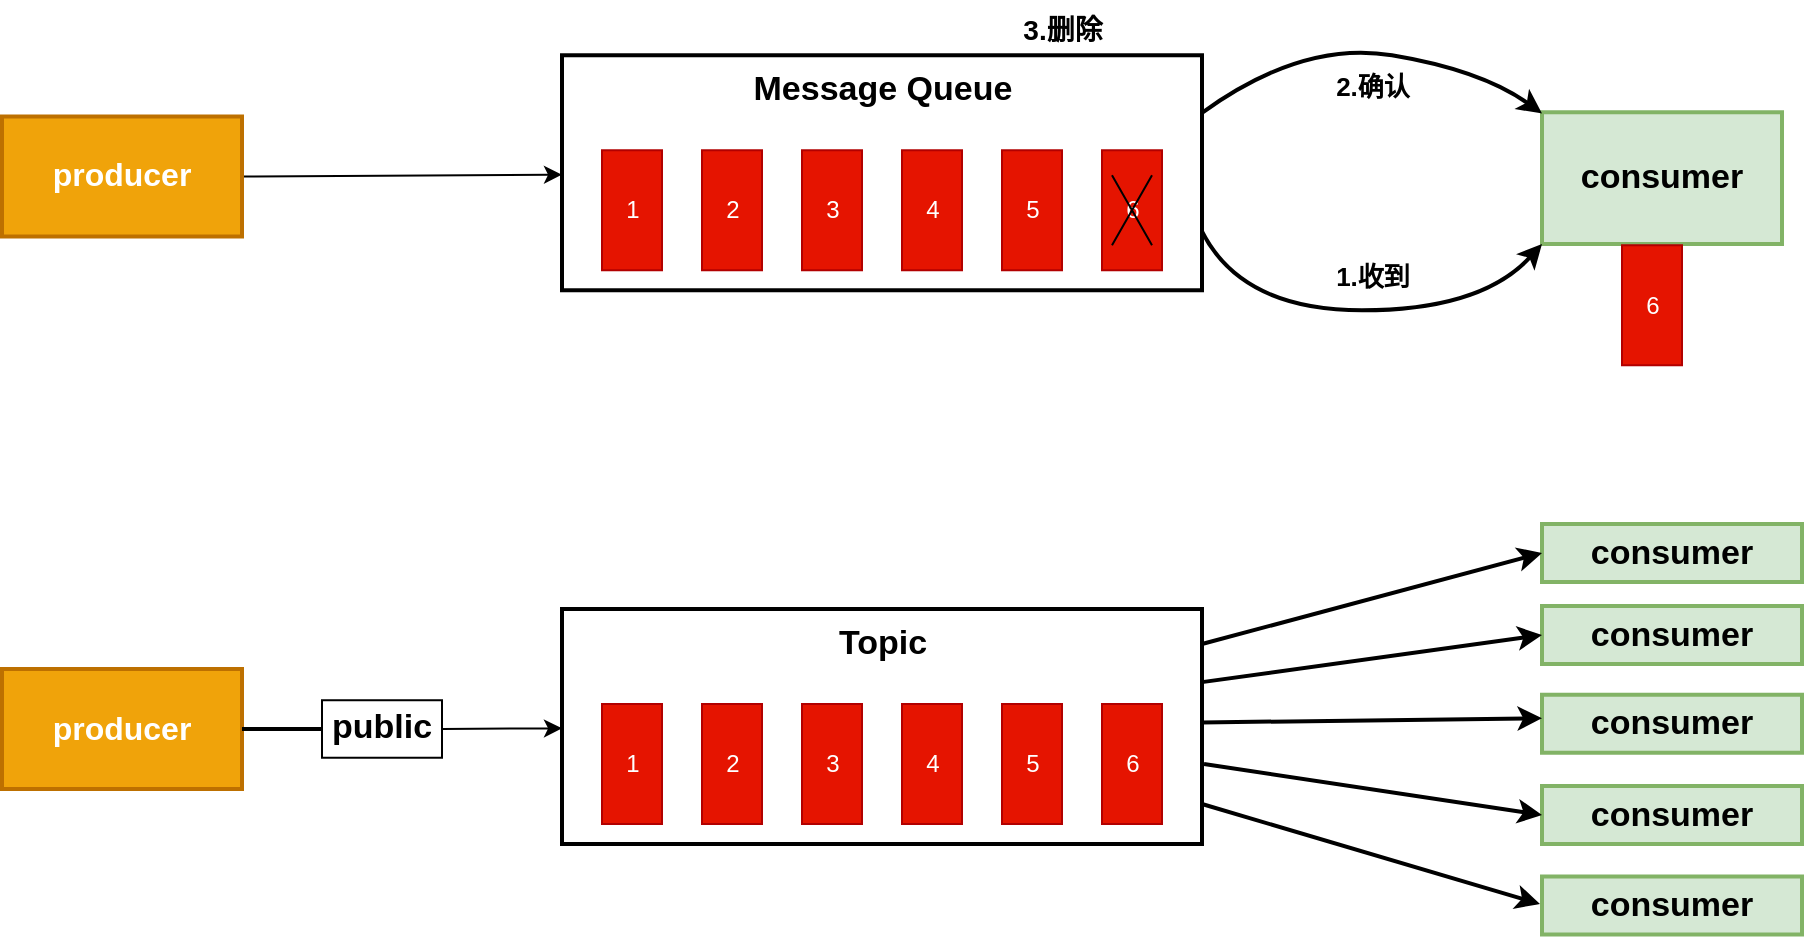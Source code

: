 <mxfile version="13.9.9" type="device"><diagram id="W5v3p3t0BVKL6VRRERET" name="第 1 页"><mxGraphModel dx="1422" dy="822" grid="1" gridSize="10" guides="1" tooltips="1" connect="1" arrows="0" fold="1" page="1" pageScale="1" pageWidth="1169" pageHeight="827" math="0" shadow="0"><root><mxCell id="0"/><mxCell id="1" parent="0"/><mxCell id="_L6VzadAj01V6hA8bfn6-4" value="" style="rounded=0;whiteSpace=wrap;html=1;strokeWidth=2;" vertex="1" parent="1"><mxGeometry x="400" y="145.63" width="320" height="117.5" as="geometry"/></mxCell><mxCell id="_L6VzadAj01V6hA8bfn6-12" value="2" style="html=1;direction=south;fillColor=#e51400;strokeColor=#B20000;fontColor=#ffffff;" vertex="1" parent="1"><mxGeometry x="470" y="193.13" width="30" height="60" as="geometry"/></mxCell><mxCell id="_L6VzadAj01V6hA8bfn6-13" value="3" style="html=1;direction=south;fillColor=#e51400;strokeColor=#B20000;fontColor=#ffffff;" vertex="1" parent="1"><mxGeometry x="520" y="193.13" width="30" height="60" as="geometry"/></mxCell><mxCell id="_L6VzadAj01V6hA8bfn6-14" value="4" style="html=1;direction=south;fillColor=#e51400;strokeColor=#B20000;fontColor=#ffffff;" vertex="1" parent="1"><mxGeometry x="570" y="193.13" width="30" height="60" as="geometry"/></mxCell><mxCell id="_L6VzadAj01V6hA8bfn6-15" value="5" style="html=1;direction=south;fillColor=#e51400;strokeColor=#B20000;fontColor=#ffffff;" vertex="1" parent="1"><mxGeometry x="620" y="193.13" width="30" height="60" as="geometry"/></mxCell><mxCell id="_L6VzadAj01V6hA8bfn6-16" value="6" style="html=1;direction=south;fillColor=#e51400;strokeColor=#B20000;fontColor=#ffffff;" vertex="1" parent="1"><mxGeometry x="670" y="193.13" width="30" height="60" as="geometry"/></mxCell><mxCell id="_L6VzadAj01V6hA8bfn6-18" value="&lt;b style=&quot;font-size: 17px;&quot;&gt;&lt;font style=&quot;font-size: 17px;&quot;&gt;Message Queue&lt;/font&gt;&lt;/b&gt;" style="text;html=1;strokeColor=none;fillColor=none;align=center;verticalAlign=middle;whiteSpace=wrap;rounded=0;fontSize=17;" vertex="1" parent="1"><mxGeometry x="430.62" y="153.13" width="258.75" height="20" as="geometry"/></mxCell><mxCell id="_L6VzadAj01V6hA8bfn6-20" value="" style="endArrow=classic;html=1;exitX=1;exitY=0.5;exitDx=0;exitDy=0;" edge="1" parent="1" source="_L6VzadAj01V6hA8bfn6-23" target="_L6VzadAj01V6hA8bfn6-4"><mxGeometry width="50" height="50" relative="1" as="geometry"><mxPoint x="250" y="205" as="sourcePoint"/><mxPoint x="630" y="495" as="targetPoint"/></mxGeometry></mxCell><mxCell id="_L6VzadAj01V6hA8bfn6-21" value="1" style="html=1;direction=south;fillColor=#e51400;strokeColor=#B20000;fontColor=#ffffff;" vertex="1" parent="1"><mxGeometry x="420" y="193.13" width="30" height="60" as="geometry"/></mxCell><mxCell id="_L6VzadAj01V6hA8bfn6-23" value="&lt;b&gt;&lt;font style=&quot;font-size: 16px&quot;&gt;producer&lt;/font&gt;&lt;/b&gt;" style="rounded=0;whiteSpace=wrap;html=1;strokeWidth=2;fontSize=17;fillColor=#f0a30a;strokeColor=#BD7000;fontColor=#ffffff;" vertex="1" parent="1"><mxGeometry x="120" y="176.25" width="120" height="60" as="geometry"/></mxCell><mxCell id="_L6VzadAj01V6hA8bfn6-24" value="&lt;b&gt;consumer&lt;/b&gt;" style="rounded=0;whiteSpace=wrap;html=1;strokeWidth=2;fontSize=17;fillColor=#d5e8d4;strokeColor=#82b366;" vertex="1" parent="1"><mxGeometry x="890" y="174.13" width="120" height="65.87" as="geometry"/></mxCell><mxCell id="_L6VzadAj01V6hA8bfn6-29" value="" style="curved=1;endArrow=classic;html=1;fontSize=17;exitX=1;exitY=0.75;exitDx=0;exitDy=0;entryX=0;entryY=1;entryDx=0;entryDy=0;strokeWidth=2;" edge="1" parent="1" source="_L6VzadAj01V6hA8bfn6-4" target="_L6VzadAj01V6hA8bfn6-24"><mxGeometry width="50" height="50" relative="1" as="geometry"><mxPoint x="770" y="253.13" as="sourcePoint"/><mxPoint x="890" y="243.13" as="targetPoint"/><Array as="points"><mxPoint x="740" y="273.13"/><mxPoint x="860" y="273.13"/></Array></mxGeometry></mxCell><mxCell id="_L6VzadAj01V6hA8bfn6-32" value="&lt;b&gt;&lt;font style=&quot;font-size: 13px&quot;&gt;1.收到&lt;/font&gt;&lt;/b&gt;" style="text;html=1;align=center;verticalAlign=middle;resizable=0;points=[];autosize=1;fontSize=17;" vertex="1" parent="1"><mxGeometry x="780" y="240.63" width="50" height="30" as="geometry"/></mxCell><mxCell id="_L6VzadAj01V6hA8bfn6-33" value="" style="curved=1;endArrow=classic;html=1;fontSize=17;exitX=1;exitY=0.75;exitDx=0;exitDy=0;entryX=0;entryY=1;entryDx=0;entryDy=0;strokeWidth=2;" edge="1" parent="1"><mxGeometry width="50" height="50" relative="1" as="geometry"><mxPoint x="720" y="174.385" as="sourcePoint"/><mxPoint x="890" y="174.76" as="targetPoint"/><Array as="points"><mxPoint x="770" y="138.13"/><mxPoint x="860" y="153.13"/></Array></mxGeometry></mxCell><mxCell id="_L6VzadAj01V6hA8bfn6-34" value="&lt;b&gt;&lt;font style=&quot;font-size: 13px&quot;&gt;2.确认&lt;/font&gt;&lt;/b&gt;" style="text;html=1;align=center;verticalAlign=middle;resizable=0;points=[];autosize=1;fontSize=17;" vertex="1" parent="1"><mxGeometry x="780" y="145.63" width="50" height="30" as="geometry"/></mxCell><mxCell id="_L6VzadAj01V6hA8bfn6-35" value="&lt;b&gt;&lt;font style=&quot;font-size: 14px&quot;&gt;3.删除&lt;/font&gt;&lt;/b&gt;" style="text;html=1;align=center;verticalAlign=middle;resizable=0;points=[];autosize=1;fontSize=17;" vertex="1" parent="1"><mxGeometry x="620" y="118.13" width="60" height="30" as="geometry"/></mxCell><mxCell id="_L6VzadAj01V6hA8bfn6-36" value="6" style="html=1;direction=south;fillColor=#e51400;strokeColor=#B20000;fontColor=#ffffff;" vertex="1" parent="1"><mxGeometry x="930" y="240.63" width="30" height="60" as="geometry"/></mxCell><mxCell id="_L6VzadAj01V6hA8bfn6-37" value="" style="shape=umlDestroy;whiteSpace=wrap;html=1;strokeWidth=1;gradientColor=none;fontSize=17;" vertex="1" parent="1"><mxGeometry x="675" y="205.63" width="20" height="35" as="geometry"/></mxCell><mxCell id="_L6VzadAj01V6hA8bfn6-57" value="" style="rounded=0;whiteSpace=wrap;html=1;strokeWidth=2;" vertex="1" parent="1"><mxGeometry x="400" y="422.5" width="320" height="117.5" as="geometry"/></mxCell><mxCell id="_L6VzadAj01V6hA8bfn6-58" value="2" style="html=1;direction=south;fillColor=#e51400;strokeColor=#B20000;fontColor=#ffffff;" vertex="1" parent="1"><mxGeometry x="470" y="470" width="30" height="60" as="geometry"/></mxCell><mxCell id="_L6VzadAj01V6hA8bfn6-59" value="3" style="html=1;direction=south;fillColor=#e51400;strokeColor=#B20000;fontColor=#ffffff;" vertex="1" parent="1"><mxGeometry x="520" y="470" width="30" height="60" as="geometry"/></mxCell><mxCell id="_L6VzadAj01V6hA8bfn6-60" value="4" style="html=1;direction=south;fillColor=#e51400;strokeColor=#B20000;fontColor=#ffffff;" vertex="1" parent="1"><mxGeometry x="570" y="470" width="30" height="60" as="geometry"/></mxCell><mxCell id="_L6VzadAj01V6hA8bfn6-61" value="5" style="html=1;direction=south;fillColor=#e51400;strokeColor=#B20000;fontColor=#ffffff;" vertex="1" parent="1"><mxGeometry x="620" y="470" width="30" height="60" as="geometry"/></mxCell><mxCell id="_L6VzadAj01V6hA8bfn6-62" value="6" style="html=1;direction=south;fillColor=#e51400;strokeColor=#B20000;fontColor=#ffffff;" vertex="1" parent="1"><mxGeometry x="670" y="470" width="30" height="60" as="geometry"/></mxCell><mxCell id="_L6VzadAj01V6hA8bfn6-63" value="&lt;b style=&quot;font-size: 17px&quot;&gt;&lt;font style=&quot;font-size: 17px&quot;&gt;Topic&lt;/font&gt;&lt;/b&gt;" style="text;html=1;strokeColor=none;fillColor=none;align=center;verticalAlign=middle;whiteSpace=wrap;rounded=0;fontSize=17;" vertex="1" parent="1"><mxGeometry x="430.62" y="430" width="258.75" height="20" as="geometry"/></mxCell><mxCell id="_L6VzadAj01V6hA8bfn6-64" value="" style="endArrow=classic;html=1;exitX=1;exitY=0.5;exitDx=0;exitDy=0;" edge="1" parent="1" source="_L6VzadAj01V6hA8bfn6-74" target="_L6VzadAj01V6hA8bfn6-57"><mxGeometry width="50" height="50" relative="1" as="geometry"><mxPoint x="310" y="480" as="sourcePoint"/><mxPoint x="690" y="770" as="targetPoint"/></mxGeometry></mxCell><mxCell id="_L6VzadAj01V6hA8bfn6-65" value="1" style="html=1;direction=south;fillColor=#e51400;strokeColor=#B20000;fontColor=#ffffff;" vertex="1" parent="1"><mxGeometry x="420" y="470" width="30" height="60" as="geometry"/></mxCell><mxCell id="_L6VzadAj01V6hA8bfn6-66" value="&lt;b&gt;&lt;font style=&quot;font-size: 16px&quot;&gt;producer&lt;/font&gt;&lt;/b&gt;" style="rounded=0;whiteSpace=wrap;html=1;strokeWidth=2;fontSize=17;fillColor=#f0a30a;strokeColor=#BD7000;fontColor=#ffffff;" vertex="1" parent="1"><mxGeometry x="120" y="452.5" width="120" height="60" as="geometry"/></mxCell><mxCell id="_L6VzadAj01V6hA8bfn6-67" value="&lt;b&gt;consumer&lt;/b&gt;" style="rounded=0;whiteSpace=wrap;html=1;strokeWidth=2;fontSize=17;fillColor=#d5e8d4;strokeColor=#82b366;" vertex="1" parent="1"><mxGeometry x="890" y="380" width="130" height="29" as="geometry"/></mxCell><mxCell id="_L6VzadAj01V6hA8bfn6-74" value="&lt;b&gt;public&lt;/b&gt;" style="whiteSpace=wrap;html=1;strokeWidth=1;gradientColor=none;fontSize=17;" vertex="1" parent="1"><mxGeometry x="280" y="468.12" width="60" height="28.75" as="geometry"/></mxCell><mxCell id="_L6VzadAj01V6hA8bfn6-78" value="" style="endArrow=none;html=1;strokeWidth=2;fontSize=17;exitX=1;exitY=0.5;exitDx=0;exitDy=0;entryX=0;entryY=0.5;entryDx=0;entryDy=0;" edge="1" parent="1" source="_L6VzadAj01V6hA8bfn6-66" target="_L6VzadAj01V6hA8bfn6-74"><mxGeometry width="50" height="50" relative="1" as="geometry"><mxPoint x="200" y="590" as="sourcePoint"/><mxPoint x="250" y="540" as="targetPoint"/></mxGeometry></mxCell><mxCell id="_L6VzadAj01V6hA8bfn6-83" value="&lt;b&gt;consumer&lt;/b&gt;" style="rounded=0;whiteSpace=wrap;html=1;strokeWidth=2;fontSize=17;fillColor=#d5e8d4;strokeColor=#82b366;" vertex="1" parent="1"><mxGeometry x="890" y="421" width="130" height="29" as="geometry"/></mxCell><mxCell id="_L6VzadAj01V6hA8bfn6-84" value="&lt;b&gt;consumer&lt;/b&gt;" style="rounded=0;whiteSpace=wrap;html=1;strokeWidth=2;fontSize=17;fillColor=#d5e8d4;strokeColor=#82b366;" vertex="1" parent="1"><mxGeometry x="890" y="511" width="130" height="29" as="geometry"/></mxCell><mxCell id="_L6VzadAj01V6hA8bfn6-85" value="&lt;b&gt;consumer&lt;/b&gt;" style="rounded=0;whiteSpace=wrap;html=1;strokeWidth=2;fontSize=17;fillColor=#d5e8d4;strokeColor=#82b366;" vertex="1" parent="1"><mxGeometry x="890" y="465.37" width="130" height="29" as="geometry"/></mxCell><mxCell id="_L6VzadAj01V6hA8bfn6-86" value="&lt;b&gt;consumer&lt;/b&gt;" style="rounded=0;whiteSpace=wrap;html=1;strokeWidth=2;fontSize=17;fillColor=#d5e8d4;strokeColor=#82b366;" vertex="1" parent="1"><mxGeometry x="890" y="556.25" width="130" height="29" as="geometry"/></mxCell><mxCell id="_L6VzadAj01V6hA8bfn6-88" value="" style="endArrow=classic;html=1;strokeWidth=2;fontSize=17;exitX=1;exitY=0.149;exitDx=0;exitDy=0;exitPerimeter=0;entryX=0;entryY=0.5;entryDx=0;entryDy=0;" edge="1" parent="1" source="_L6VzadAj01V6hA8bfn6-57" target="_L6VzadAj01V6hA8bfn6-67"><mxGeometry width="50" height="50" relative="1" as="geometry"><mxPoint x="760" y="470" as="sourcePoint"/><mxPoint x="810" y="420" as="targetPoint"/></mxGeometry></mxCell><mxCell id="_L6VzadAj01V6hA8bfn6-89" value="" style="endArrow=classic;html=1;strokeWidth=2;fontSize=17;entryX=0;entryY=0.5;entryDx=0;entryDy=0;" edge="1" parent="1" source="_L6VzadAj01V6hA8bfn6-57" target="_L6VzadAj01V6hA8bfn6-83"><mxGeometry width="50" height="50" relative="1" as="geometry"><mxPoint x="720" y="475.757" as="sourcePoint"/><mxPoint x="890" y="430" as="targetPoint"/></mxGeometry></mxCell><mxCell id="_L6VzadAj01V6hA8bfn6-90" value="" style="endArrow=classic;html=1;strokeWidth=2;fontSize=17;entryX=0;entryY=0.5;entryDx=0;entryDy=0;" edge="1" parent="1" source="_L6VzadAj01V6hA8bfn6-57"><mxGeometry width="50" height="50" relative="1" as="geometry"><mxPoint x="720" y="522.877" as="sourcePoint"/><mxPoint x="890" y="477.12" as="targetPoint"/></mxGeometry></mxCell><mxCell id="_L6VzadAj01V6hA8bfn6-91" value="" style="endArrow=classic;html=1;strokeWidth=2;fontSize=17;entryX=0;entryY=0.5;entryDx=0;entryDy=0;" edge="1" parent="1" target="_L6VzadAj01V6hA8bfn6-84"><mxGeometry width="50" height="50" relative="1" as="geometry"><mxPoint x="721" y="500" as="sourcePoint"/><mxPoint x="890" y="459.62" as="targetPoint"/></mxGeometry></mxCell><mxCell id="_L6VzadAj01V6hA8bfn6-92" value="" style="endArrow=classic;html=1;strokeWidth=2;fontSize=17;" edge="1" parent="1"><mxGeometry width="50" height="50" relative="1" as="geometry"><mxPoint x="720" y="520" as="sourcePoint"/><mxPoint x="889" y="570" as="targetPoint"/></mxGeometry></mxCell></root></mxGraphModel></diagram></mxfile>